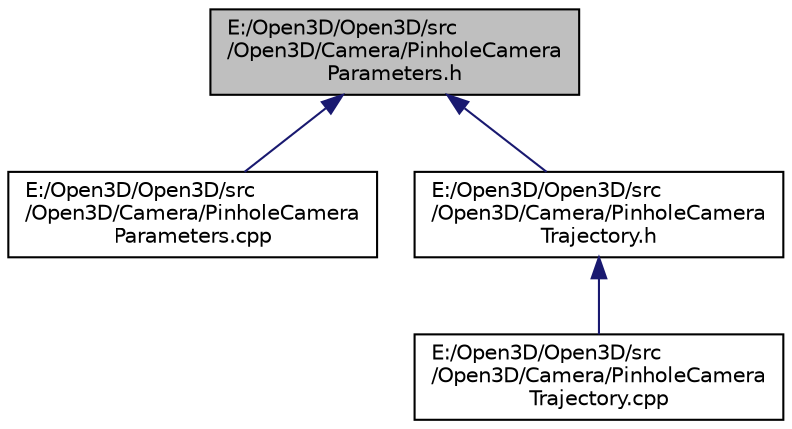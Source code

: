 digraph "E:/Open3D/Open3D/src/Open3D/Camera/PinholeCameraParameters.h"
{
 // INTERACTIVE_SVG=YES
 // LATEX_PDF_SIZE
  bgcolor="transparent";
  edge [fontname="Helvetica",fontsize="10",labelfontname="Helvetica",labelfontsize="10"];
  node [fontname="Helvetica",fontsize="10",shape=record];
  Node6 [label="E:/Open3D/Open3D/src\l/Open3D/Camera/PinholeCamera\lParameters.h",height=0.2,width=0.4,color="black", fillcolor="grey75", style="filled", fontcolor="black",tooltip=" "];
  Node6 -> Node7 [dir="back",color="midnightblue",fontsize="10",style="solid"];
  Node7 [label="E:/Open3D/Open3D/src\l/Open3D/Camera/PinholeCamera\lParameters.cpp",height=0.2,width=0.4,color="black",URL="$_pinhole_camera_parameters_8cpp.html",tooltip=" "];
  Node6 -> Node8 [dir="back",color="midnightblue",fontsize="10",style="solid"];
  Node8 [label="E:/Open3D/Open3D/src\l/Open3D/Camera/PinholeCamera\lTrajectory.h",height=0.2,width=0.4,color="black",URL="$_pinhole_camera_trajectory_8h.html",tooltip=" "];
  Node8 -> Node9 [dir="back",color="midnightblue",fontsize="10",style="solid"];
  Node9 [label="E:/Open3D/Open3D/src\l/Open3D/Camera/PinholeCamera\lTrajectory.cpp",height=0.2,width=0.4,color="black",URL="$_pinhole_camera_trajectory_8cpp.html",tooltip=" "];
}
